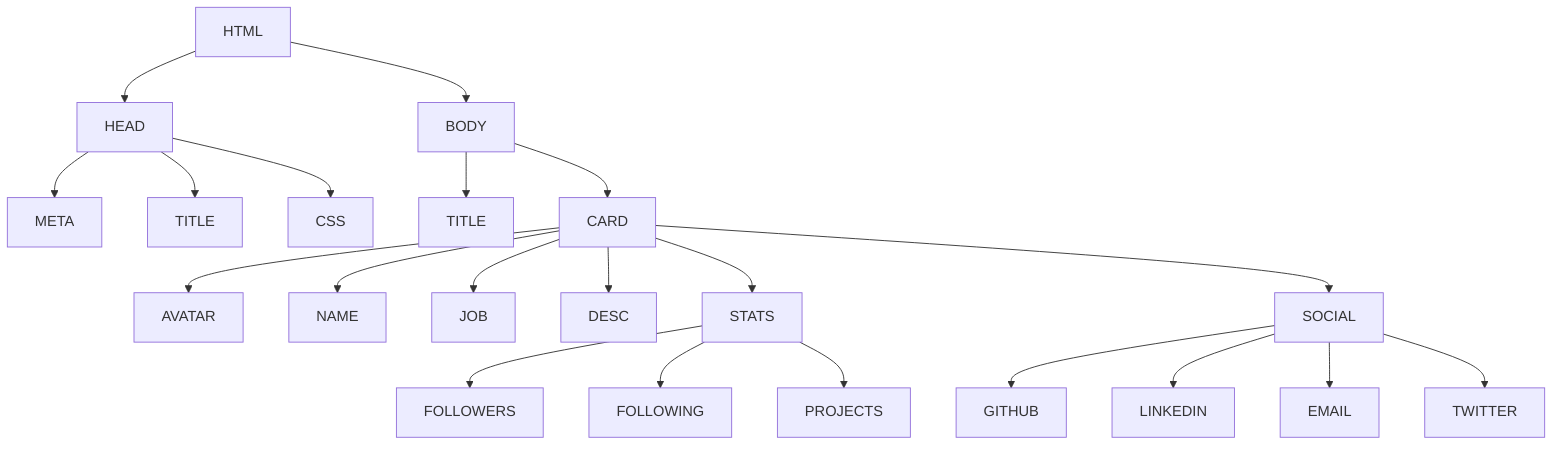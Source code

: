 flowchart TD
    A[HTML] --> B[HEAD]
    A --> C[BODY]
    
    B --> B1[META]
    B --> B2[TITLE]
    B --> B3[CSS]
    
    C --> C1[TITLE]
    C --> C2[CARD]
    
    C2 --> D1[AVATAR]
    C2 --> D2[NAME]
    C2 --> D3[JOB]
    C2 --> D4[DESC]
    C2 --> D5[STATS]
    C2 --> D6[SOCIAL]
    
    D5 --> E1[FOLLOWERS]
    D5 --> E2[FOLLOWING]
    D5 --> E3[PROJECTS]
    
    D6 --> F1[GITHUB]
    D6 --> F2[LINKEDIN]
    D6 --> F3[EMAIL]
    D6 --> F4[TWITTER]